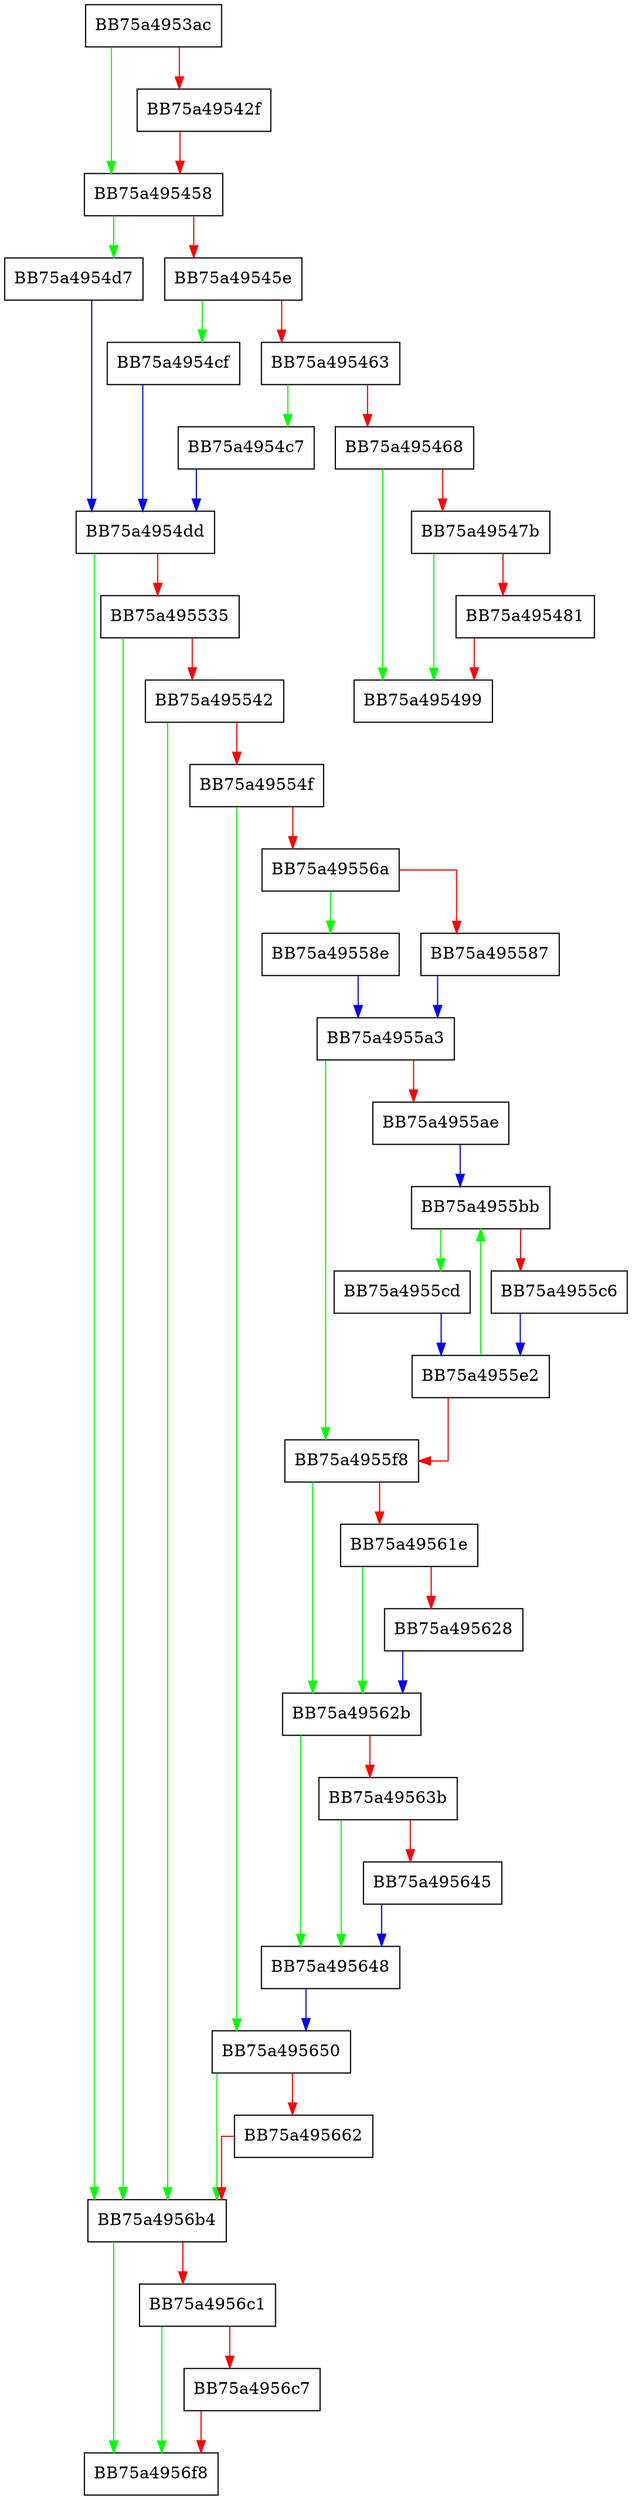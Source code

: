 digraph SigQueryReport {
  node [shape="box"];
  graph [splines=ortho];
  BB75a4953ac -> BB75a495458 [color="green"];
  BB75a4953ac -> BB75a49542f [color="red"];
  BB75a49542f -> BB75a495458 [color="red"];
  BB75a495458 -> BB75a4954d7 [color="green"];
  BB75a495458 -> BB75a49545e [color="red"];
  BB75a49545e -> BB75a4954cf [color="green"];
  BB75a49545e -> BB75a495463 [color="red"];
  BB75a495463 -> BB75a4954c7 [color="green"];
  BB75a495463 -> BB75a495468 [color="red"];
  BB75a495468 -> BB75a495499 [color="green"];
  BB75a495468 -> BB75a49547b [color="red"];
  BB75a49547b -> BB75a495499 [color="green"];
  BB75a49547b -> BB75a495481 [color="red"];
  BB75a495481 -> BB75a495499 [color="red"];
  BB75a4954c7 -> BB75a4954dd [color="blue"];
  BB75a4954cf -> BB75a4954dd [color="blue"];
  BB75a4954d7 -> BB75a4954dd [color="blue"];
  BB75a4954dd -> BB75a4956b4 [color="green"];
  BB75a4954dd -> BB75a495535 [color="red"];
  BB75a495535 -> BB75a4956b4 [color="green"];
  BB75a495535 -> BB75a495542 [color="red"];
  BB75a495542 -> BB75a4956b4 [color="green"];
  BB75a495542 -> BB75a49554f [color="red"];
  BB75a49554f -> BB75a495650 [color="green"];
  BB75a49554f -> BB75a49556a [color="red"];
  BB75a49556a -> BB75a49558e [color="green"];
  BB75a49556a -> BB75a495587 [color="red"];
  BB75a495587 -> BB75a4955a3 [color="blue"];
  BB75a49558e -> BB75a4955a3 [color="blue"];
  BB75a4955a3 -> BB75a4955f8 [color="green"];
  BB75a4955a3 -> BB75a4955ae [color="red"];
  BB75a4955ae -> BB75a4955bb [color="blue"];
  BB75a4955bb -> BB75a4955cd [color="green"];
  BB75a4955bb -> BB75a4955c6 [color="red"];
  BB75a4955c6 -> BB75a4955e2 [color="blue"];
  BB75a4955cd -> BB75a4955e2 [color="blue"];
  BB75a4955e2 -> BB75a4955bb [color="green"];
  BB75a4955e2 -> BB75a4955f8 [color="red"];
  BB75a4955f8 -> BB75a49562b [color="green"];
  BB75a4955f8 -> BB75a49561e [color="red"];
  BB75a49561e -> BB75a49562b [color="green"];
  BB75a49561e -> BB75a495628 [color="red"];
  BB75a495628 -> BB75a49562b [color="blue"];
  BB75a49562b -> BB75a495648 [color="green"];
  BB75a49562b -> BB75a49563b [color="red"];
  BB75a49563b -> BB75a495648 [color="green"];
  BB75a49563b -> BB75a495645 [color="red"];
  BB75a495645 -> BB75a495648 [color="blue"];
  BB75a495648 -> BB75a495650 [color="blue"];
  BB75a495650 -> BB75a4956b4 [color="green"];
  BB75a495650 -> BB75a495662 [color="red"];
  BB75a495662 -> BB75a4956b4 [color="red"];
  BB75a4956b4 -> BB75a4956f8 [color="green"];
  BB75a4956b4 -> BB75a4956c1 [color="red"];
  BB75a4956c1 -> BB75a4956f8 [color="green"];
  BB75a4956c1 -> BB75a4956c7 [color="red"];
  BB75a4956c7 -> BB75a4956f8 [color="red"];
}
